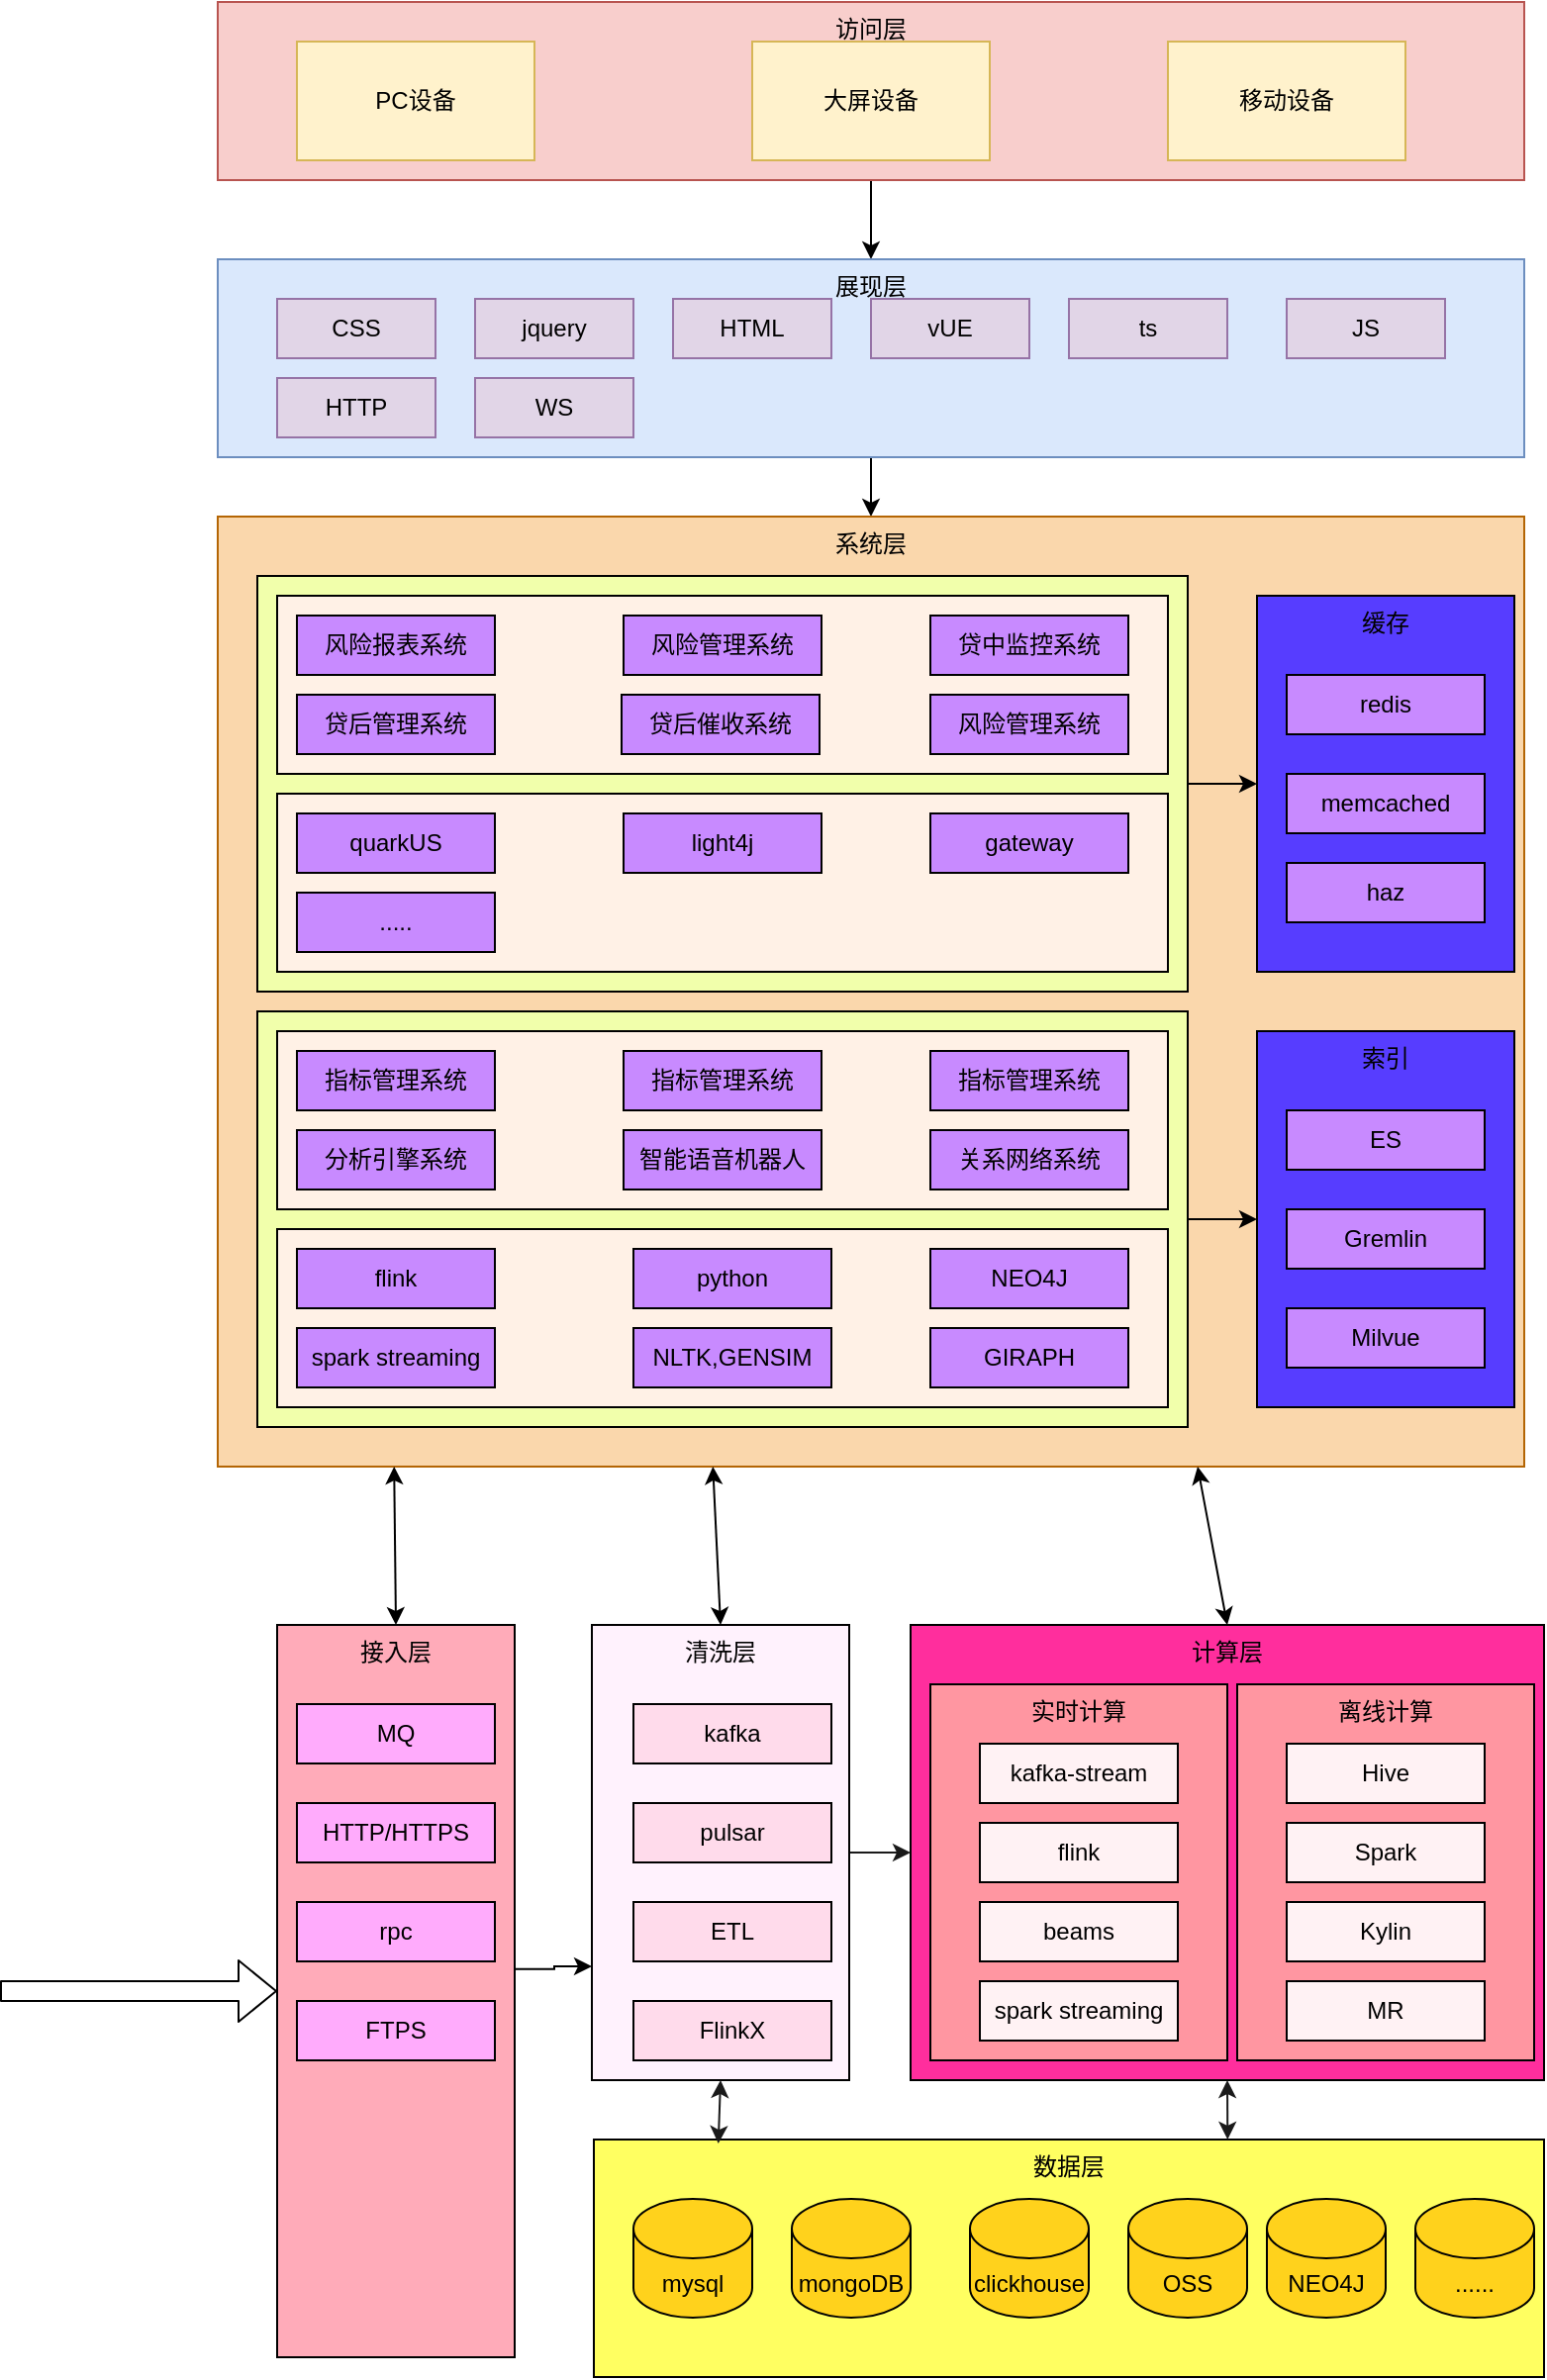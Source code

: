 <mxfile version="14.5.10" type="github">
  <diagram id="MQhZJjkZrY4oPZB1BTH6" name="第 1 页">
    <mxGraphModel dx="1422" dy="762" grid="1" gridSize="10" guides="1" tooltips="1" connect="1" arrows="1" fold="1" page="1" pageScale="1" pageWidth="827" pageHeight="1169" math="0" shadow="0">
      <root>
        <mxCell id="0" />
        <mxCell id="1" parent="0" />
        <mxCell id="aR_i40FDtTKbv0qqF_Ef-54" style="edgeStyle=orthogonalEdgeStyle;rounded=0;orthogonalLoop=1;jettySize=auto;html=1;entryX=0.5;entryY=0;entryDx=0;entryDy=0;" edge="1" parent="1" source="aR_i40FDtTKbv0qqF_Ef-1" target="aR_i40FDtTKbv0qqF_Ef-5">
          <mxGeometry relative="1" as="geometry" />
        </mxCell>
        <mxCell id="aR_i40FDtTKbv0qqF_Ef-1" value="访问层" style="rounded=0;whiteSpace=wrap;html=1;fillColor=#f8cecc;strokeColor=#b85450;verticalAlign=top;" vertex="1" parent="1">
          <mxGeometry x="110" y="120" width="660" height="90" as="geometry" />
        </mxCell>
        <mxCell id="aR_i40FDtTKbv0qqF_Ef-2" value="PC设备" style="rounded=0;whiteSpace=wrap;html=1;fillColor=#fff2cc;strokeColor=#d6b656;" vertex="1" parent="1">
          <mxGeometry x="150" y="140" width="120" height="60" as="geometry" />
        </mxCell>
        <mxCell id="aR_i40FDtTKbv0qqF_Ef-3" value="大屏设备" style="rounded=0;whiteSpace=wrap;html=1;fillColor=#fff2cc;strokeColor=#d6b656;" vertex="1" parent="1">
          <mxGeometry x="380" y="140" width="120" height="60" as="geometry" />
        </mxCell>
        <mxCell id="aR_i40FDtTKbv0qqF_Ef-4" value="移动设备" style="rounded=0;whiteSpace=wrap;html=1;fillColor=#fff2cc;strokeColor=#d6b656;" vertex="1" parent="1">
          <mxGeometry x="590" y="140" width="120" height="60" as="geometry" />
        </mxCell>
        <mxCell id="aR_i40FDtTKbv0qqF_Ef-55" style="edgeStyle=orthogonalEdgeStyle;rounded=0;orthogonalLoop=1;jettySize=auto;html=1;entryX=0.5;entryY=0;entryDx=0;entryDy=0;" edge="1" parent="1" source="aR_i40FDtTKbv0qqF_Ef-5" target="aR_i40FDtTKbv0qqF_Ef-14">
          <mxGeometry relative="1" as="geometry" />
        </mxCell>
        <mxCell id="aR_i40FDtTKbv0qqF_Ef-5" value="展现层" style="rounded=0;whiteSpace=wrap;html=1;fillColor=#dae8fc;strokeColor=#6c8ebf;verticalAlign=top;" vertex="1" parent="1">
          <mxGeometry x="110" y="250" width="660" height="100" as="geometry" />
        </mxCell>
        <mxCell id="aR_i40FDtTKbv0qqF_Ef-6" value="CSS" style="rounded=0;whiteSpace=wrap;html=1;fillColor=#e1d5e7;strokeColor=#9673a6;" vertex="1" parent="1">
          <mxGeometry x="140" y="270" width="80" height="30" as="geometry" />
        </mxCell>
        <mxCell id="aR_i40FDtTKbv0qqF_Ef-7" value="jquery" style="rounded=0;whiteSpace=wrap;html=1;fillColor=#e1d5e7;strokeColor=#9673a6;" vertex="1" parent="1">
          <mxGeometry x="240" y="270" width="80" height="30" as="geometry" />
        </mxCell>
        <mxCell id="aR_i40FDtTKbv0qqF_Ef-8" value="HTML" style="rounded=0;whiteSpace=wrap;html=1;fillColor=#e1d5e7;strokeColor=#9673a6;" vertex="1" parent="1">
          <mxGeometry x="340" y="270" width="80" height="30" as="geometry" />
        </mxCell>
        <mxCell id="aR_i40FDtTKbv0qqF_Ef-9" value="vUE" style="rounded=0;whiteSpace=wrap;html=1;fillColor=#e1d5e7;strokeColor=#9673a6;" vertex="1" parent="1">
          <mxGeometry x="440" y="270" width="80" height="30" as="geometry" />
        </mxCell>
        <mxCell id="aR_i40FDtTKbv0qqF_Ef-10" value="ts" style="rounded=0;whiteSpace=wrap;html=1;fillColor=#e1d5e7;strokeColor=#9673a6;" vertex="1" parent="1">
          <mxGeometry x="540" y="270" width="80" height="30" as="geometry" />
        </mxCell>
        <mxCell id="aR_i40FDtTKbv0qqF_Ef-11" value="JS" style="rounded=0;whiteSpace=wrap;html=1;fillColor=#e1d5e7;strokeColor=#9673a6;" vertex="1" parent="1">
          <mxGeometry x="650" y="270" width="80" height="30" as="geometry" />
        </mxCell>
        <mxCell id="aR_i40FDtTKbv0qqF_Ef-12" value="HTTP" style="rounded=0;whiteSpace=wrap;html=1;fillColor=#e1d5e7;strokeColor=#9673a6;" vertex="1" parent="1">
          <mxGeometry x="140" y="310" width="80" height="30" as="geometry" />
        </mxCell>
        <mxCell id="aR_i40FDtTKbv0qqF_Ef-13" value="WS" style="rounded=0;whiteSpace=wrap;html=1;fillColor=#e1d5e7;strokeColor=#9673a6;" vertex="1" parent="1">
          <mxGeometry x="240" y="310" width="80" height="30" as="geometry" />
        </mxCell>
        <mxCell id="aR_i40FDtTKbv0qqF_Ef-14" value="系统层" style="rounded=0;whiteSpace=wrap;html=1;fillColor=#fad7ac;strokeColor=#b46504;verticalAlign=top;" vertex="1" parent="1">
          <mxGeometry x="110" y="380" width="660" height="480" as="geometry" />
        </mxCell>
        <mxCell id="aR_i40FDtTKbv0qqF_Ef-34" style="edgeStyle=orthogonalEdgeStyle;rounded=0;orthogonalLoop=1;jettySize=auto;html=1;exitX=1;exitY=0.5;exitDx=0;exitDy=0;" edge="1" parent="1" source="aR_i40FDtTKbv0qqF_Ef-15" target="aR_i40FDtTKbv0qqF_Ef-16">
          <mxGeometry relative="1" as="geometry" />
        </mxCell>
        <mxCell id="aR_i40FDtTKbv0qqF_Ef-15" value="" style="rounded=0;whiteSpace=wrap;html=1;fillColor=#F1FFAB;" vertex="1" parent="1">
          <mxGeometry x="130" y="410" width="470" height="210" as="geometry" />
        </mxCell>
        <mxCell id="aR_i40FDtTKbv0qqF_Ef-16" value="缓存" style="rounded=0;whiteSpace=wrap;html=1;verticalAlign=top;fillColor=#573DFF;" vertex="1" parent="1">
          <mxGeometry x="635" y="420" width="130" height="190" as="geometry" />
        </mxCell>
        <mxCell id="aR_i40FDtTKbv0qqF_Ef-17" value="redis" style="rounded=0;whiteSpace=wrap;html=1;fillColor=#C88AFF;" vertex="1" parent="1">
          <mxGeometry x="650" y="460" width="100" height="30" as="geometry" />
        </mxCell>
        <mxCell id="aR_i40FDtTKbv0qqF_Ef-18" value="memcached" style="rounded=0;whiteSpace=wrap;html=1;fillColor=#C88AFF;" vertex="1" parent="1">
          <mxGeometry x="650" y="510" width="100" height="30" as="geometry" />
        </mxCell>
        <mxCell id="aR_i40FDtTKbv0qqF_Ef-19" value="haz" style="rounded=0;whiteSpace=wrap;html=1;fillColor=#C88AFF;" vertex="1" parent="1">
          <mxGeometry x="650" y="555" width="100" height="30" as="geometry" />
        </mxCell>
        <mxCell id="aR_i40FDtTKbv0qqF_Ef-21" value="" style="rounded=0;whiteSpace=wrap;html=1;fillColor=#FFF1E6;" vertex="1" parent="1">
          <mxGeometry x="140" y="420" width="450" height="90" as="geometry" />
        </mxCell>
        <mxCell id="aR_i40FDtTKbv0qqF_Ef-22" value="" style="rounded=0;whiteSpace=wrap;html=1;fillColor=#FFF1E6;" vertex="1" parent="1">
          <mxGeometry x="140" y="520" width="450" height="90" as="geometry" />
        </mxCell>
        <mxCell id="aR_i40FDtTKbv0qqF_Ef-24" value="风险报表系统" style="rounded=0;whiteSpace=wrap;html=1;fillColor=#C88AFF;" vertex="1" parent="1">
          <mxGeometry x="150" y="430" width="100" height="30" as="geometry" />
        </mxCell>
        <mxCell id="aR_i40FDtTKbv0qqF_Ef-25" value="风险管理系统" style="rounded=0;whiteSpace=wrap;html=1;fillColor=#C88AFF;" vertex="1" parent="1">
          <mxGeometry x="315" y="430" width="100" height="30" as="geometry" />
        </mxCell>
        <mxCell id="aR_i40FDtTKbv0qqF_Ef-26" value="贷中监控系统" style="rounded=0;whiteSpace=wrap;html=1;fillColor=#C88AFF;" vertex="1" parent="1">
          <mxGeometry x="470" y="430" width="100" height="30" as="geometry" />
        </mxCell>
        <mxCell id="aR_i40FDtTKbv0qqF_Ef-27" value="贷后管理系统" style="rounded=0;whiteSpace=wrap;html=1;fillColor=#C88AFF;" vertex="1" parent="1">
          <mxGeometry x="150" y="470" width="100" height="30" as="geometry" />
        </mxCell>
        <mxCell id="aR_i40FDtTKbv0qqF_Ef-28" value="贷后催收系统" style="rounded=0;whiteSpace=wrap;html=1;fillColor=#C88AFF;" vertex="1" parent="1">
          <mxGeometry x="314" y="470" width="100" height="30" as="geometry" />
        </mxCell>
        <mxCell id="aR_i40FDtTKbv0qqF_Ef-29" value="风险管理系统" style="rounded=0;whiteSpace=wrap;html=1;fillColor=#C88AFF;" vertex="1" parent="1">
          <mxGeometry x="470" y="470" width="100" height="30" as="geometry" />
        </mxCell>
        <mxCell id="aR_i40FDtTKbv0qqF_Ef-30" value="quarkUS" style="rounded=0;whiteSpace=wrap;html=1;fillColor=#C88AFF;" vertex="1" parent="1">
          <mxGeometry x="150" y="530" width="100" height="30" as="geometry" />
        </mxCell>
        <mxCell id="aR_i40FDtTKbv0qqF_Ef-31" value="light4j" style="rounded=0;whiteSpace=wrap;html=1;fillColor=#C88AFF;" vertex="1" parent="1">
          <mxGeometry x="315" y="530" width="100" height="30" as="geometry" />
        </mxCell>
        <mxCell id="aR_i40FDtTKbv0qqF_Ef-32" value="gateway" style="rounded=0;whiteSpace=wrap;html=1;fillColor=#C88AFF;" vertex="1" parent="1">
          <mxGeometry x="470" y="530" width="100" height="30" as="geometry" />
        </mxCell>
        <mxCell id="aR_i40FDtTKbv0qqF_Ef-33" value="....." style="rounded=0;whiteSpace=wrap;html=1;fillColor=#C88AFF;" vertex="1" parent="1">
          <mxGeometry x="150" y="570" width="100" height="30" as="geometry" />
        </mxCell>
        <mxCell id="aR_i40FDtTKbv0qqF_Ef-56" style="edgeStyle=orthogonalEdgeStyle;rounded=0;orthogonalLoop=1;jettySize=auto;html=1;exitX=1;exitY=0.5;exitDx=0;exitDy=0;entryX=0;entryY=0.5;entryDx=0;entryDy=0;" edge="1" parent="1" source="aR_i40FDtTKbv0qqF_Ef-35" target="aR_i40FDtTKbv0qqF_Ef-38">
          <mxGeometry relative="1" as="geometry" />
        </mxCell>
        <mxCell id="aR_i40FDtTKbv0qqF_Ef-35" value="" style="rounded=0;whiteSpace=wrap;html=1;fillColor=#F1FFAB;" vertex="1" parent="1">
          <mxGeometry x="130" y="630" width="470" height="210" as="geometry" />
        </mxCell>
        <mxCell id="aR_i40FDtTKbv0qqF_Ef-36" value="" style="rounded=0;whiteSpace=wrap;html=1;fillColor=#FFF1E6;" vertex="1" parent="1">
          <mxGeometry x="140" y="640" width="450" height="90" as="geometry" />
        </mxCell>
        <mxCell id="aR_i40FDtTKbv0qqF_Ef-37" value="" style="rounded=0;whiteSpace=wrap;html=1;fillColor=#FFF1E6;" vertex="1" parent="1">
          <mxGeometry x="140" y="740" width="450" height="90" as="geometry" />
        </mxCell>
        <mxCell id="aR_i40FDtTKbv0qqF_Ef-38" value="索引" style="rounded=0;whiteSpace=wrap;html=1;verticalAlign=top;fillColor=#573DFF;" vertex="1" parent="1">
          <mxGeometry x="635" y="640" width="130" height="190" as="geometry" />
        </mxCell>
        <mxCell id="aR_i40FDtTKbv0qqF_Ef-39" value="指标管理系统" style="rounded=0;whiteSpace=wrap;html=1;fillColor=#C88AFF;" vertex="1" parent="1">
          <mxGeometry x="150" y="650" width="100" height="30" as="geometry" />
        </mxCell>
        <mxCell id="aR_i40FDtTKbv0qqF_Ef-40" value="指标管理系统" style="rounded=0;whiteSpace=wrap;html=1;fillColor=#C88AFF;" vertex="1" parent="1">
          <mxGeometry x="315" y="650" width="100" height="30" as="geometry" />
        </mxCell>
        <mxCell id="aR_i40FDtTKbv0qqF_Ef-41" value="指标管理系统" style="rounded=0;whiteSpace=wrap;html=1;fillColor=#C88AFF;" vertex="1" parent="1">
          <mxGeometry x="470" y="650" width="100" height="30" as="geometry" />
        </mxCell>
        <mxCell id="aR_i40FDtTKbv0qqF_Ef-42" value="ES" style="rounded=0;whiteSpace=wrap;html=1;fillColor=#C88AFF;" vertex="1" parent="1">
          <mxGeometry x="650" y="680" width="100" height="30" as="geometry" />
        </mxCell>
        <mxCell id="aR_i40FDtTKbv0qqF_Ef-43" value="Gremlin" style="rounded=0;whiteSpace=wrap;html=1;fillColor=#C88AFF;" vertex="1" parent="1">
          <mxGeometry x="650" y="730" width="100" height="30" as="geometry" />
        </mxCell>
        <mxCell id="aR_i40FDtTKbv0qqF_Ef-44" value="Milvue" style="rounded=0;whiteSpace=wrap;html=1;fillColor=#C88AFF;" vertex="1" parent="1">
          <mxGeometry x="650" y="780" width="100" height="30" as="geometry" />
        </mxCell>
        <mxCell id="aR_i40FDtTKbv0qqF_Ef-45" value="分析引擎系统" style="rounded=0;whiteSpace=wrap;html=1;fillColor=#C88AFF;" vertex="1" parent="1">
          <mxGeometry x="150" y="690" width="100" height="30" as="geometry" />
        </mxCell>
        <mxCell id="aR_i40FDtTKbv0qqF_Ef-46" value="智能语音机器人" style="rounded=0;whiteSpace=wrap;html=1;fillColor=#C88AFF;" vertex="1" parent="1">
          <mxGeometry x="315" y="690" width="100" height="30" as="geometry" />
        </mxCell>
        <mxCell id="aR_i40FDtTKbv0qqF_Ef-47" value="关系网络系统" style="rounded=0;whiteSpace=wrap;html=1;fillColor=#C88AFF;" vertex="1" parent="1">
          <mxGeometry x="470" y="690" width="100" height="30" as="geometry" />
        </mxCell>
        <mxCell id="aR_i40FDtTKbv0qqF_Ef-48" value="flink" style="rounded=0;whiteSpace=wrap;html=1;fillColor=#C88AFF;" vertex="1" parent="1">
          <mxGeometry x="150" y="750" width="100" height="30" as="geometry" />
        </mxCell>
        <mxCell id="aR_i40FDtTKbv0qqF_Ef-49" value="python" style="rounded=0;whiteSpace=wrap;html=1;fillColor=#C88AFF;" vertex="1" parent="1">
          <mxGeometry x="320" y="750" width="100" height="30" as="geometry" />
        </mxCell>
        <mxCell id="aR_i40FDtTKbv0qqF_Ef-50" value="NEO4J" style="rounded=0;whiteSpace=wrap;html=1;fillColor=#C88AFF;" vertex="1" parent="1">
          <mxGeometry x="470" y="750" width="100" height="30" as="geometry" />
        </mxCell>
        <mxCell id="aR_i40FDtTKbv0qqF_Ef-51" value="spark streaming" style="rounded=0;whiteSpace=wrap;html=1;fillColor=#C88AFF;" vertex="1" parent="1">
          <mxGeometry x="150" y="790" width="100" height="30" as="geometry" />
        </mxCell>
        <mxCell id="aR_i40FDtTKbv0qqF_Ef-52" value="NLTK,GENSIM" style="rounded=0;whiteSpace=wrap;html=1;fillColor=#C88AFF;" vertex="1" parent="1">
          <mxGeometry x="320" y="790" width="100" height="30" as="geometry" />
        </mxCell>
        <mxCell id="aR_i40FDtTKbv0qqF_Ef-53" value="GIRAPH" style="rounded=0;whiteSpace=wrap;html=1;fillColor=#C88AFF;" vertex="1" parent="1">
          <mxGeometry x="470" y="790" width="100" height="30" as="geometry" />
        </mxCell>
        <mxCell id="aR_i40FDtTKbv0qqF_Ef-65" style="edgeStyle=orthogonalEdgeStyle;rounded=0;orthogonalLoop=1;jettySize=auto;html=1;exitX=0.992;exitY=0.47;exitDx=0;exitDy=0;entryX=0;entryY=0.75;entryDx=0;entryDy=0;exitPerimeter=0;" edge="1" parent="1" source="aR_i40FDtTKbv0qqF_Ef-57" target="aR_i40FDtTKbv0qqF_Ef-64">
          <mxGeometry relative="1" as="geometry" />
        </mxCell>
        <mxCell id="aR_i40FDtTKbv0qqF_Ef-57" value="接入层" style="rounded=0;whiteSpace=wrap;html=1;verticalAlign=top;fillColor=#FFABB9;" vertex="1" parent="1">
          <mxGeometry x="140" y="940" width="120" height="370" as="geometry" />
        </mxCell>
        <mxCell id="aR_i40FDtTKbv0qqF_Ef-58" value="MQ" style="rounded=0;whiteSpace=wrap;html=1;fillColor=#FFABFC;" vertex="1" parent="1">
          <mxGeometry x="150" y="980" width="100" height="30" as="geometry" />
        </mxCell>
        <mxCell id="aR_i40FDtTKbv0qqF_Ef-59" value="HTTP/HTTPS" style="rounded=0;whiteSpace=wrap;html=1;fillColor=#FFABFC;" vertex="1" parent="1">
          <mxGeometry x="150" y="1030" width="100" height="30" as="geometry" />
        </mxCell>
        <mxCell id="aR_i40FDtTKbv0qqF_Ef-60" value="rpc" style="rounded=0;whiteSpace=wrap;html=1;fillColor=#FFABFC;" vertex="1" parent="1">
          <mxGeometry x="150" y="1080" width="100" height="30" as="geometry" />
        </mxCell>
        <mxCell id="aR_i40FDtTKbv0qqF_Ef-61" value="FTPS" style="rounded=0;whiteSpace=wrap;html=1;fillColor=#FFABFC;" vertex="1" parent="1">
          <mxGeometry x="150" y="1130" width="100" height="30" as="geometry" />
        </mxCell>
        <mxCell id="aR_i40FDtTKbv0qqF_Ef-62" value="" style="shape=flexArrow;endArrow=classic;html=1;entryX=0;entryY=0.5;entryDx=0;entryDy=0;" edge="1" parent="1" target="aR_i40FDtTKbv0qqF_Ef-57">
          <mxGeometry width="50" height="50" relative="1" as="geometry">
            <mxPoint y="1125" as="sourcePoint" />
            <mxPoint x="440" y="1070" as="targetPoint" />
          </mxGeometry>
        </mxCell>
        <mxCell id="aR_i40FDtTKbv0qqF_Ef-63" value="" style="endArrow=classic;startArrow=classic;html=1;exitX=0.5;exitY=0;exitDx=0;exitDy=0;entryX=0.135;entryY=1;entryDx=0;entryDy=0;entryPerimeter=0;" edge="1" parent="1" source="aR_i40FDtTKbv0qqF_Ef-57" target="aR_i40FDtTKbv0qqF_Ef-14">
          <mxGeometry width="50" height="50" relative="1" as="geometry">
            <mxPoint x="390" y="1120" as="sourcePoint" />
            <mxPoint x="440" y="1070" as="targetPoint" />
          </mxGeometry>
        </mxCell>
        <mxCell id="aR_i40FDtTKbv0qqF_Ef-96" style="edgeStyle=orthogonalEdgeStyle;rounded=0;orthogonalLoop=1;jettySize=auto;html=1;exitX=1;exitY=0.5;exitDx=0;exitDy=0;entryX=0;entryY=0.5;entryDx=0;entryDy=0;strokeColor=#1A1A1A;" edge="1" parent="1" source="aR_i40FDtTKbv0qqF_Ef-64" target="aR_i40FDtTKbv0qqF_Ef-72">
          <mxGeometry relative="1" as="geometry" />
        </mxCell>
        <mxCell id="aR_i40FDtTKbv0qqF_Ef-64" value="清洗层" style="rounded=0;whiteSpace=wrap;html=1;verticalAlign=top;fillColor=#FFF2FD;" vertex="1" parent="1">
          <mxGeometry x="299" y="940" width="130" height="230" as="geometry" />
        </mxCell>
        <mxCell id="aR_i40FDtTKbv0qqF_Ef-66" value="" style="endArrow=classic;startArrow=classic;html=1;exitX=0.5;exitY=0;exitDx=0;exitDy=0;entryX=0.379;entryY=1;entryDx=0;entryDy=0;entryPerimeter=0;" edge="1" parent="1" source="aR_i40FDtTKbv0qqF_Ef-64" target="aR_i40FDtTKbv0qqF_Ef-14">
          <mxGeometry width="50" height="50" relative="1" as="geometry">
            <mxPoint x="210" y="950" as="sourcePoint" />
            <mxPoint x="209.1" y="870" as="targetPoint" />
          </mxGeometry>
        </mxCell>
        <mxCell id="aR_i40FDtTKbv0qqF_Ef-67" value="kafka" style="rounded=0;whiteSpace=wrap;html=1;fillColor=#FFDBEB;" vertex="1" parent="1">
          <mxGeometry x="320" y="980" width="100" height="30" as="geometry" />
        </mxCell>
        <mxCell id="aR_i40FDtTKbv0qqF_Ef-68" value="pulsar" style="rounded=0;whiteSpace=wrap;html=1;fillColor=#FFDBEB;" vertex="1" parent="1">
          <mxGeometry x="320" y="1030" width="100" height="30" as="geometry" />
        </mxCell>
        <mxCell id="aR_i40FDtTKbv0qqF_Ef-70" value="ETL" style="rounded=0;whiteSpace=wrap;html=1;fillColor=#FFDBEB;" vertex="1" parent="1">
          <mxGeometry x="320" y="1080" width="100" height="30" as="geometry" />
        </mxCell>
        <mxCell id="aR_i40FDtTKbv0qqF_Ef-71" value="FlinkX" style="rounded=0;whiteSpace=wrap;html=1;fillColor=#FFDBEB;" vertex="1" parent="1">
          <mxGeometry x="320" y="1130" width="100" height="30" as="geometry" />
        </mxCell>
        <mxCell id="aR_i40FDtTKbv0qqF_Ef-72" value="计算层" style="rounded=0;whiteSpace=wrap;html=1;verticalAlign=top;fillColor=#FF2E9D;" vertex="1" parent="1">
          <mxGeometry x="460" y="940" width="320" height="230" as="geometry" />
        </mxCell>
        <mxCell id="aR_i40FDtTKbv0qqF_Ef-73" value="实时计算" style="rounded=0;whiteSpace=wrap;html=1;fillColor=#FF96A1;verticalAlign=top;" vertex="1" parent="1">
          <mxGeometry x="470" y="970" width="150" height="190" as="geometry" />
        </mxCell>
        <mxCell id="aR_i40FDtTKbv0qqF_Ef-74" value="kafka-stream" style="rounded=0;whiteSpace=wrap;html=1;fillColor=#FFF2F4;" vertex="1" parent="1">
          <mxGeometry x="495" y="1000" width="100" height="30" as="geometry" />
        </mxCell>
        <mxCell id="aR_i40FDtTKbv0qqF_Ef-75" value="flink" style="rounded=0;whiteSpace=wrap;html=1;fillColor=#FFF2F4;" vertex="1" parent="1">
          <mxGeometry x="495" y="1040" width="100" height="30" as="geometry" />
        </mxCell>
        <mxCell id="aR_i40FDtTKbv0qqF_Ef-76" value="beams" style="rounded=0;whiteSpace=wrap;html=1;fillColor=#FFF2F4;" vertex="1" parent="1">
          <mxGeometry x="495" y="1080" width="100" height="30" as="geometry" />
        </mxCell>
        <mxCell id="aR_i40FDtTKbv0qqF_Ef-77" value="spark streaming" style="rounded=0;whiteSpace=wrap;html=1;fillColor=#FFF2F4;" vertex="1" parent="1">
          <mxGeometry x="495" y="1120" width="100" height="30" as="geometry" />
        </mxCell>
        <mxCell id="aR_i40FDtTKbv0qqF_Ef-78" value="离线计算" style="rounded=0;whiteSpace=wrap;html=1;fillColor=#FF96A1;verticalAlign=top;" vertex="1" parent="1">
          <mxGeometry x="625" y="970" width="150" height="190" as="geometry" />
        </mxCell>
        <mxCell id="aR_i40FDtTKbv0qqF_Ef-79" value="Hive" style="rounded=0;whiteSpace=wrap;html=1;fillColor=#FFF2F4;" vertex="1" parent="1">
          <mxGeometry x="650" y="1000" width="100" height="30" as="geometry" />
        </mxCell>
        <mxCell id="aR_i40FDtTKbv0qqF_Ef-80" value="Spark" style="rounded=0;whiteSpace=wrap;html=1;fillColor=#FFF2F4;" vertex="1" parent="1">
          <mxGeometry x="650" y="1040" width="100" height="30" as="geometry" />
        </mxCell>
        <mxCell id="aR_i40FDtTKbv0qqF_Ef-81" value="Kylin" style="rounded=0;whiteSpace=wrap;html=1;fillColor=#FFF2F4;" vertex="1" parent="1">
          <mxGeometry x="650" y="1080" width="100" height="30" as="geometry" />
        </mxCell>
        <mxCell id="aR_i40FDtTKbv0qqF_Ef-82" value="MR" style="rounded=0;whiteSpace=wrap;html=1;fillColor=#FFF2F4;" vertex="1" parent="1">
          <mxGeometry x="650" y="1120" width="100" height="30" as="geometry" />
        </mxCell>
        <mxCell id="aR_i40FDtTKbv0qqF_Ef-84" value="" style="endArrow=classic;startArrow=classic;html=1;exitX=0.5;exitY=0;exitDx=0;exitDy=0;entryX=0.75;entryY=1;entryDx=0;entryDy=0;" edge="1" parent="1" source="aR_i40FDtTKbv0qqF_Ef-72" target="aR_i40FDtTKbv0qqF_Ef-14">
          <mxGeometry width="50" height="50" relative="1" as="geometry">
            <mxPoint x="374" y="950" as="sourcePoint" />
            <mxPoint x="370.14" y="870" as="targetPoint" />
          </mxGeometry>
        </mxCell>
        <mxCell id="aR_i40FDtTKbv0qqF_Ef-85" value="数据层" style="rounded=0;whiteSpace=wrap;html=1;fillColor=#FFFF61;verticalAlign=top;" vertex="1" parent="1">
          <mxGeometry x="300" y="1200" width="480" height="120" as="geometry" />
        </mxCell>
        <mxCell id="aR_i40FDtTKbv0qqF_Ef-86" value="mysql" style="shape=cylinder3;whiteSpace=wrap;html=1;boundedLbl=1;backgroundOutline=1;size=15;fillColor=#FFD21C;" vertex="1" parent="1">
          <mxGeometry x="320" y="1230" width="60" height="60" as="geometry" />
        </mxCell>
        <mxCell id="aR_i40FDtTKbv0qqF_Ef-87" value="mongoDB" style="shape=cylinder3;whiteSpace=wrap;html=1;boundedLbl=1;backgroundOutline=1;size=15;fillColor=#FFD21C;" vertex="1" parent="1">
          <mxGeometry x="400" y="1230" width="60" height="60" as="geometry" />
        </mxCell>
        <mxCell id="aR_i40FDtTKbv0qqF_Ef-88" value="clickhouse" style="shape=cylinder3;whiteSpace=wrap;html=1;boundedLbl=1;backgroundOutline=1;size=15;fillColor=#FFD21C;" vertex="1" parent="1">
          <mxGeometry x="490" y="1230" width="60" height="60" as="geometry" />
        </mxCell>
        <mxCell id="aR_i40FDtTKbv0qqF_Ef-89" value="OSS" style="shape=cylinder3;whiteSpace=wrap;html=1;boundedLbl=1;backgroundOutline=1;size=15;fillColor=#FFD21C;" vertex="1" parent="1">
          <mxGeometry x="570" y="1230" width="60" height="60" as="geometry" />
        </mxCell>
        <mxCell id="aR_i40FDtTKbv0qqF_Ef-90" value="NEO4J" style="shape=cylinder3;whiteSpace=wrap;html=1;boundedLbl=1;backgroundOutline=1;size=15;fillColor=#FFD21C;" vertex="1" parent="1">
          <mxGeometry x="640" y="1230" width="60" height="60" as="geometry" />
        </mxCell>
        <mxCell id="aR_i40FDtTKbv0qqF_Ef-91" value="......" style="shape=cylinder3;whiteSpace=wrap;html=1;boundedLbl=1;backgroundOutline=1;size=15;fillColor=#FFD21C;" vertex="1" parent="1">
          <mxGeometry x="715" y="1230" width="60" height="60" as="geometry" />
        </mxCell>
        <mxCell id="aR_i40FDtTKbv0qqF_Ef-92" value="" style="endArrow=classic;startArrow=classic;html=1;entryX=0.5;entryY=1;entryDx=0;entryDy=0;exitX=0.131;exitY=0.017;exitDx=0;exitDy=0;exitPerimeter=0;strokeColor=#1A1A1A;" edge="1" parent="1" source="aR_i40FDtTKbv0qqF_Ef-85" target="aR_i40FDtTKbv0qqF_Ef-64">
          <mxGeometry width="50" height="50" relative="1" as="geometry">
            <mxPoint x="390" y="1320" as="sourcePoint" />
            <mxPoint x="440" y="1270" as="targetPoint" />
          </mxGeometry>
        </mxCell>
        <mxCell id="aR_i40FDtTKbv0qqF_Ef-93" value="" style="endArrow=classic;startArrow=classic;html=1;entryX=0.5;entryY=1;entryDx=0;entryDy=0;exitX=0.667;exitY=0;exitDx=0;exitDy=0;exitPerimeter=0;strokeColor=#1A1A1A;" edge="1" parent="1" source="aR_i40FDtTKbv0qqF_Ef-85" target="aR_i40FDtTKbv0qqF_Ef-72">
          <mxGeometry width="50" height="50" relative="1" as="geometry">
            <mxPoint x="372.88" y="1212.04" as="sourcePoint" />
            <mxPoint x="374" y="1180" as="targetPoint" />
          </mxGeometry>
        </mxCell>
      </root>
    </mxGraphModel>
  </diagram>
</mxfile>
